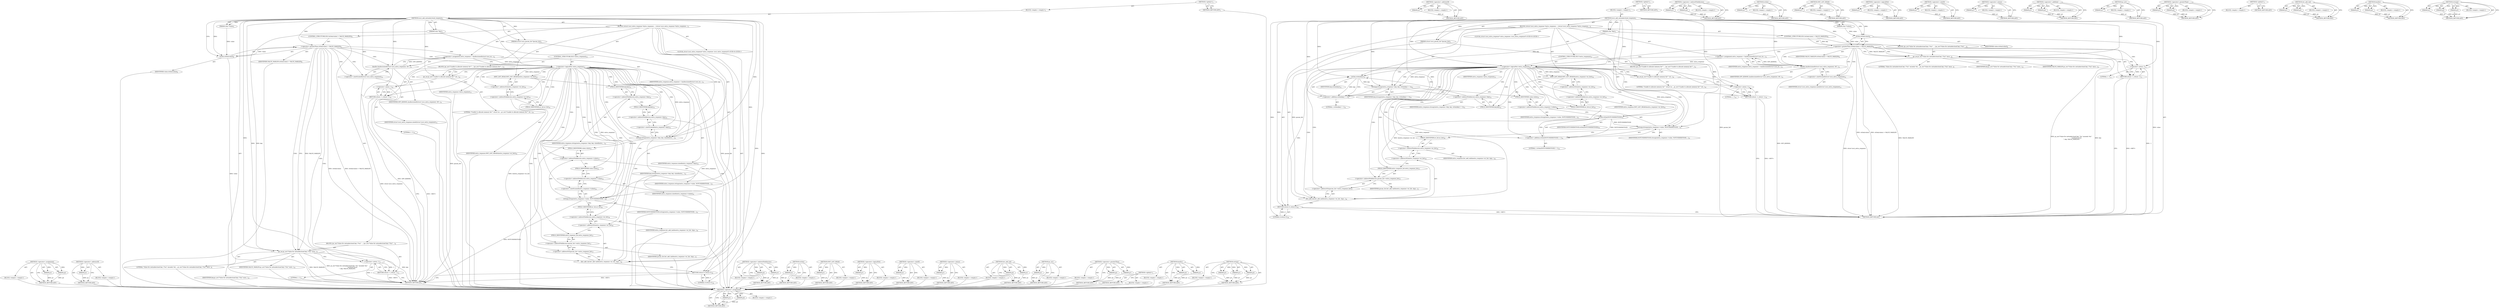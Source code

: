 digraph "strlcpy" {
vulnerable_122 [label=<(METHOD,&lt;operator&gt;.assignment)>];
vulnerable_123 [label=<(PARAM,p1)>];
vulnerable_124 [label=<(PARAM,p2)>];
vulnerable_125 [label=<(BLOCK,&lt;empty&gt;,&lt;empty&gt;)>];
vulnerable_126 [label=<(METHOD_RETURN,ANY)>];
vulnerable_144 [label=<(METHOD,&lt;operator&gt;.addressOf)>];
vulnerable_145 [label=<(PARAM,p1)>];
vulnerable_146 [label=<(BLOCK,&lt;empty&gt;,&lt;empty&gt;)>];
vulnerable_147 [label=<(METHOD_RETURN,ANY)>];
vulnerable_6 [label=<(METHOD,&lt;global&gt;)<SUB>1</SUB>>];
vulnerable_7 [label=<(BLOCK,&lt;empty&gt;,&lt;empty&gt;)<SUB>1</SUB>>];
vulnerable_8 [label=<(METHOD,iscsi_add_notunderstood_response)<SUB>1</SUB>>];
vulnerable_9 [label=<(PARAM,char *key)<SUB>2</SUB>>];
vulnerable_10 [label=<(PARAM,char *value)<SUB>3</SUB>>];
vulnerable_11 [label=<(PARAM,struct iscsi_param_list *param_list)<SUB>4</SUB>>];
vulnerable_12 [label=<(BLOCK,{
	struct iscsi_extra_response *extra_response;...,{
	struct iscsi_extra_response *extra_response;...)<SUB>5</SUB>>];
vulnerable_13 [label="<(LOCAL,struct iscsi_extra_response* extra_response: iscsi_extra_response*)<SUB>6</SUB>>"];
vulnerable_14 [label=<(CONTROL_STRUCTURE,IF,if (strlen(value) &gt; VALUE_MAXLEN))<SUB>8</SUB>>];
vulnerable_15 [label=<(&lt;operator&gt;.greaterThan,strlen(value) &gt; VALUE_MAXLEN)<SUB>8</SUB>>];
vulnerable_16 [label=<(strlen,strlen(value))<SUB>8</SUB>>];
vulnerable_17 [label=<(IDENTIFIER,value,strlen(value))<SUB>8</SUB>>];
vulnerable_18 [label=<(IDENTIFIER,VALUE_MAXLEN,strlen(value) &gt; VALUE_MAXLEN)<SUB>8</SUB>>];
vulnerable_19 [label=<(BLOCK,{
		pr_err(&quot;Value for notunderstood key \&quot;%s\&quot; ...,{
		pr_err(&quot;Value for notunderstood key \&quot;%s\&quot; ...)<SUB>8</SUB>>];
vulnerable_20 [label=<(pr_err,pr_err(&quot;Value for notunderstood key \&quot;%s\&quot; exce...)<SUB>9</SUB>>];
vulnerable_21 [label=<(LITERAL,&quot;Value for notunderstood key \&quot;%s\&quot; exceeds %d,...,pr_err(&quot;Value for notunderstood key \&quot;%s\&quot; exce...)<SUB>9</SUB>>];
vulnerable_22 [label=<(IDENTIFIER,key,pr_err(&quot;Value for notunderstood key \&quot;%s\&quot; exce...)<SUB>10</SUB>>];
vulnerable_23 [label=<(IDENTIFIER,VALUE_MAXLEN,pr_err(&quot;Value for notunderstood key \&quot;%s\&quot; exce...)<SUB>10</SUB>>];
vulnerable_24 [label=<(RETURN,return -1;,return -1;)<SUB>11</SUB>>];
vulnerable_25 [label=<(&lt;operator&gt;.minus,-1)<SUB>11</SUB>>];
vulnerable_26 [label=<(LITERAL,1,-1)<SUB>11</SUB>>];
vulnerable_27 [label=<(&lt;operator&gt;.assignment,extra_response = kzalloc(sizeof(struct iscsi_ex...)<SUB>14</SUB>>];
vulnerable_28 [label=<(IDENTIFIER,extra_response,extra_response = kzalloc(sizeof(struct iscsi_ex...)<SUB>14</SUB>>];
vulnerable_29 [label=<(kzalloc,kzalloc(sizeof(struct iscsi_extra_response), GF...)<SUB>14</SUB>>];
vulnerable_30 [label=<(&lt;operator&gt;.sizeOf,sizeof(struct iscsi_extra_response))<SUB>14</SUB>>];
vulnerable_31 [label=<(IDENTIFIER,struct iscsi_extra_response,sizeof(struct iscsi_extra_response))<SUB>14</SUB>>];
vulnerable_32 [label=<(IDENTIFIER,GFP_KERNEL,kzalloc(sizeof(struct iscsi_extra_response), GF...)<SUB>14</SUB>>];
vulnerable_33 [label=<(CONTROL_STRUCTURE,IF,if (!extra_response))<SUB>15</SUB>>];
vulnerable_34 [label=<(&lt;operator&gt;.logicalNot,!extra_response)<SUB>15</SUB>>];
vulnerable_35 [label=<(IDENTIFIER,extra_response,!extra_response)<SUB>15</SUB>>];
vulnerable_36 [label=<(BLOCK,{
		pr_err(&quot;Unable to allocate memory for&quot;
			&quot;...,{
		pr_err(&quot;Unable to allocate memory for&quot;
			&quot;...)<SUB>15</SUB>>];
vulnerable_37 [label=<(pr_err,pr_err(&quot;Unable to allocate memory for&quot;
			&quot; str...)<SUB>16</SUB>>];
vulnerable_38 [label=<(LITERAL,&quot;Unable to allocate memory for&quot;
			&quot; struct isc...,pr_err(&quot;Unable to allocate memory for&quot;
			&quot; str...)<SUB>16</SUB>>];
vulnerable_39 [label=<(RETURN,return -1;,return -1;)<SUB>18</SUB>>];
vulnerable_40 [label=<(&lt;operator&gt;.minus,-1)<SUB>18</SUB>>];
vulnerable_41 [label=<(LITERAL,1,-1)<SUB>18</SUB>>];
vulnerable_42 [label=<(INIT_LIST_HEAD,INIT_LIST_HEAD(&amp;extra_response-&gt;er_list))<SUB>20</SUB>>];
vulnerable_43 [label=<(&lt;operator&gt;.addressOf,&amp;extra_response-&gt;er_list)<SUB>20</SUB>>];
vulnerable_44 [label=<(&lt;operator&gt;.indirectFieldAccess,extra_response-&gt;er_list)<SUB>20</SUB>>];
vulnerable_45 [label=<(IDENTIFIER,extra_response,INIT_LIST_HEAD(&amp;extra_response-&gt;er_list))<SUB>20</SUB>>];
vulnerable_46 [label=<(FIELD_IDENTIFIER,er_list,er_list)<SUB>20</SUB>>];
vulnerable_47 [label=<(strncpy,strncpy(extra_response-&gt;key, key, strlen(key) + 1))<SUB>22</SUB>>];
vulnerable_48 [label=<(&lt;operator&gt;.indirectFieldAccess,extra_response-&gt;key)<SUB>22</SUB>>];
vulnerable_49 [label=<(IDENTIFIER,extra_response,strncpy(extra_response-&gt;key, key, strlen(key) + 1))<SUB>22</SUB>>];
vulnerable_50 [label=<(FIELD_IDENTIFIER,key,key)<SUB>22</SUB>>];
vulnerable_51 [label=<(IDENTIFIER,key,strncpy(extra_response-&gt;key, key, strlen(key) + 1))<SUB>22</SUB>>];
vulnerable_52 [label=<(&lt;operator&gt;.addition,strlen(key) + 1)<SUB>22</SUB>>];
vulnerable_53 [label=<(strlen,strlen(key))<SUB>22</SUB>>];
vulnerable_54 [label=<(IDENTIFIER,key,strlen(key))<SUB>22</SUB>>];
vulnerable_55 [label=<(LITERAL,1,strlen(key) + 1)<SUB>22</SUB>>];
vulnerable_56 [label=<(strncpy,strncpy(extra_response-&gt;value, NOTUNDERSTOOD,
	...)<SUB>23</SUB>>];
vulnerable_57 [label=<(&lt;operator&gt;.indirectFieldAccess,extra_response-&gt;value)<SUB>23</SUB>>];
vulnerable_58 [label=<(IDENTIFIER,extra_response,strncpy(extra_response-&gt;value, NOTUNDERSTOOD,
	...)<SUB>23</SUB>>];
vulnerable_59 [label=<(FIELD_IDENTIFIER,value,value)<SUB>23</SUB>>];
vulnerable_60 [label=<(IDENTIFIER,NOTUNDERSTOOD,strncpy(extra_response-&gt;value, NOTUNDERSTOOD,
	...)<SUB>23</SUB>>];
vulnerable_61 [label=<(&lt;operator&gt;.addition,strlen(NOTUNDERSTOOD) + 1)<SUB>24</SUB>>];
vulnerable_62 [label=<(strlen,strlen(NOTUNDERSTOOD))<SUB>24</SUB>>];
vulnerable_63 [label=<(IDENTIFIER,NOTUNDERSTOOD,strlen(NOTUNDERSTOOD))<SUB>24</SUB>>];
vulnerable_64 [label=<(LITERAL,1,strlen(NOTUNDERSTOOD) + 1)<SUB>24</SUB>>];
vulnerable_65 [label=<(list_add_tail,list_add_tail(&amp;extra_response-&gt;er_list,
 			&amp;pa...)<SUB>26</SUB>>];
vulnerable_66 [label=<(&lt;operator&gt;.addressOf,&amp;extra_response-&gt;er_list)<SUB>26</SUB>>];
vulnerable_67 [label=<(&lt;operator&gt;.indirectFieldAccess,extra_response-&gt;er_list)<SUB>26</SUB>>];
vulnerable_68 [label=<(IDENTIFIER,extra_response,list_add_tail(&amp;extra_response-&gt;er_list,
 			&amp;pa...)<SUB>26</SUB>>];
vulnerable_69 [label=<(FIELD_IDENTIFIER,er_list,er_list)<SUB>26</SUB>>];
vulnerable_70 [label=<(&lt;operator&gt;.addressOf,&amp;param_list-&gt;extra_response_list)<SUB>27</SUB>>];
vulnerable_71 [label=<(&lt;operator&gt;.indirectFieldAccess,param_list-&gt;extra_response_list)<SUB>27</SUB>>];
vulnerable_72 [label=<(IDENTIFIER,param_list,list_add_tail(&amp;extra_response-&gt;er_list,
 			&amp;pa...)<SUB>27</SUB>>];
vulnerable_73 [label=<(FIELD_IDENTIFIER,extra_response_list,extra_response_list)<SUB>27</SUB>>];
vulnerable_74 [label=<(RETURN,return 0;,return 0;)<SUB>28</SUB>>];
vulnerable_75 [label=<(LITERAL,0,return 0;)<SUB>28</SUB>>];
vulnerable_76 [label=<(METHOD_RETURN,int)<SUB>1</SUB>>];
vulnerable_78 [label=<(METHOD_RETURN,ANY)<SUB>1</SUB>>];
vulnerable_148 [label=<(METHOD,&lt;operator&gt;.indirectFieldAccess)>];
vulnerable_149 [label=<(PARAM,p1)>];
vulnerable_150 [label=<(PARAM,p2)>];
vulnerable_151 [label=<(BLOCK,&lt;empty&gt;,&lt;empty&gt;)>];
vulnerable_152 [label=<(METHOD_RETURN,ANY)>];
vulnerable_110 [label=<(METHOD,strlen)>];
vulnerable_111 [label=<(PARAM,p1)>];
vulnerable_112 [label=<(BLOCK,&lt;empty&gt;,&lt;empty&gt;)>];
vulnerable_113 [label=<(METHOD_RETURN,ANY)>];
vulnerable_140 [label=<(METHOD,INIT_LIST_HEAD)>];
vulnerable_141 [label=<(PARAM,p1)>];
vulnerable_142 [label=<(BLOCK,&lt;empty&gt;,&lt;empty&gt;)>];
vulnerable_143 [label=<(METHOD_RETURN,ANY)>];
vulnerable_136 [label=<(METHOD,&lt;operator&gt;.logicalNot)>];
vulnerable_137 [label=<(PARAM,p1)>];
vulnerable_138 [label=<(BLOCK,&lt;empty&gt;,&lt;empty&gt;)>];
vulnerable_139 [label=<(METHOD_RETURN,ANY)>];
vulnerable_132 [label=<(METHOD,&lt;operator&gt;.sizeOf)>];
vulnerable_133 [label=<(PARAM,p1)>];
vulnerable_134 [label=<(BLOCK,&lt;empty&gt;,&lt;empty&gt;)>];
vulnerable_135 [label=<(METHOD_RETURN,ANY)>];
vulnerable_118 [label=<(METHOD,&lt;operator&gt;.minus)>];
vulnerable_119 [label=<(PARAM,p1)>];
vulnerable_120 [label=<(BLOCK,&lt;empty&gt;,&lt;empty&gt;)>];
vulnerable_121 [label=<(METHOD_RETURN,ANY)>];
vulnerable_159 [label=<(METHOD,&lt;operator&gt;.addition)>];
vulnerable_160 [label=<(PARAM,p1)>];
vulnerable_161 [label=<(PARAM,p2)>];
vulnerable_162 [label=<(BLOCK,&lt;empty&gt;,&lt;empty&gt;)>];
vulnerable_163 [label=<(METHOD_RETURN,ANY)>];
vulnerable_114 [label=<(METHOD,pr_err)>];
vulnerable_115 [label=<(PARAM,p1)>];
vulnerable_116 [label=<(BLOCK,&lt;empty&gt;,&lt;empty&gt;)>];
vulnerable_117 [label=<(METHOD_RETURN,ANY)>];
vulnerable_105 [label=<(METHOD,&lt;operator&gt;.greaterThan)>];
vulnerable_106 [label=<(PARAM,p1)>];
vulnerable_107 [label=<(PARAM,p2)>];
vulnerable_108 [label=<(BLOCK,&lt;empty&gt;,&lt;empty&gt;)>];
vulnerable_109 [label=<(METHOD_RETURN,ANY)>];
vulnerable_99 [label=<(METHOD,&lt;global&gt;)<SUB>1</SUB>>];
vulnerable_100 [label=<(BLOCK,&lt;empty&gt;,&lt;empty&gt;)>];
vulnerable_101 [label=<(METHOD_RETURN,ANY)>];
vulnerable_164 [label=<(METHOD,list_add_tail)>];
vulnerable_165 [label=<(PARAM,p1)>];
vulnerable_166 [label=<(PARAM,p2)>];
vulnerable_167 [label=<(BLOCK,&lt;empty&gt;,&lt;empty&gt;)>];
vulnerable_168 [label=<(METHOD_RETURN,ANY)>];
vulnerable_127 [label=<(METHOD,kzalloc)>];
vulnerable_128 [label=<(PARAM,p1)>];
vulnerable_129 [label=<(PARAM,p2)>];
vulnerable_130 [label=<(BLOCK,&lt;empty&gt;,&lt;empty&gt;)>];
vulnerable_131 [label=<(METHOD_RETURN,ANY)>];
vulnerable_153 [label=<(METHOD,strncpy)>];
vulnerable_154 [label=<(PARAM,p1)>];
vulnerable_155 [label=<(PARAM,p2)>];
vulnerable_156 [label=<(PARAM,p3)>];
vulnerable_157 [label=<(BLOCK,&lt;empty&gt;,&lt;empty&gt;)>];
vulnerable_158 [label=<(METHOD_RETURN,ANY)>];
fixed_122 [label=<(METHOD,&lt;operator&gt;.assignment)>];
fixed_123 [label=<(PARAM,p1)>];
fixed_124 [label=<(PARAM,p2)>];
fixed_125 [label=<(BLOCK,&lt;empty&gt;,&lt;empty&gt;)>];
fixed_126 [label=<(METHOD_RETURN,ANY)>];
fixed_144 [label=<(METHOD,&lt;operator&gt;.addressOf)>];
fixed_145 [label=<(PARAM,p1)>];
fixed_146 [label=<(BLOCK,&lt;empty&gt;,&lt;empty&gt;)>];
fixed_147 [label=<(METHOD_RETURN,ANY)>];
fixed_6 [label=<(METHOD,&lt;global&gt;)<SUB>1</SUB>>];
fixed_7 [label=<(BLOCK,&lt;empty&gt;,&lt;empty&gt;)<SUB>1</SUB>>];
fixed_8 [label=<(METHOD,iscsi_add_notunderstood_response)<SUB>1</SUB>>];
fixed_9 [label=<(PARAM,char *key)<SUB>2</SUB>>];
fixed_10 [label=<(PARAM,char *value)<SUB>3</SUB>>];
fixed_11 [label=<(PARAM,struct iscsi_param_list *param_list)<SUB>4</SUB>>];
fixed_12 [label=<(BLOCK,{
	struct iscsi_extra_response *extra_response;...,{
	struct iscsi_extra_response *extra_response;...)<SUB>5</SUB>>];
fixed_13 [label="<(LOCAL,struct iscsi_extra_response* extra_response: iscsi_extra_response*)<SUB>6</SUB>>"];
fixed_14 [label=<(CONTROL_STRUCTURE,IF,if (strlen(value) &gt; VALUE_MAXLEN))<SUB>8</SUB>>];
fixed_15 [label=<(&lt;operator&gt;.greaterThan,strlen(value) &gt; VALUE_MAXLEN)<SUB>8</SUB>>];
fixed_16 [label=<(strlen,strlen(value))<SUB>8</SUB>>];
fixed_17 [label=<(IDENTIFIER,value,strlen(value))<SUB>8</SUB>>];
fixed_18 [label=<(IDENTIFIER,VALUE_MAXLEN,strlen(value) &gt; VALUE_MAXLEN)<SUB>8</SUB>>];
fixed_19 [label=<(BLOCK,{
		pr_err(&quot;Value for notunderstood key \&quot;%s\&quot; ...,{
		pr_err(&quot;Value for notunderstood key \&quot;%s\&quot; ...)<SUB>8</SUB>>];
fixed_20 [label=<(pr_err,pr_err(&quot;Value for notunderstood key \&quot;%s\&quot; exce...)<SUB>9</SUB>>];
fixed_21 [label=<(LITERAL,&quot;Value for notunderstood key \&quot;%s\&quot; exceeds %d,...,pr_err(&quot;Value for notunderstood key \&quot;%s\&quot; exce...)<SUB>9</SUB>>];
fixed_22 [label=<(IDENTIFIER,key,pr_err(&quot;Value for notunderstood key \&quot;%s\&quot; exce...)<SUB>10</SUB>>];
fixed_23 [label=<(IDENTIFIER,VALUE_MAXLEN,pr_err(&quot;Value for notunderstood key \&quot;%s\&quot; exce...)<SUB>10</SUB>>];
fixed_24 [label=<(RETURN,return -1;,return -1;)<SUB>11</SUB>>];
fixed_25 [label=<(&lt;operator&gt;.minus,-1)<SUB>11</SUB>>];
fixed_26 [label=<(LITERAL,1,-1)<SUB>11</SUB>>];
fixed_27 [label=<(&lt;operator&gt;.assignment,extra_response = kzalloc(sizeof(struct iscsi_ex...)<SUB>14</SUB>>];
fixed_28 [label=<(IDENTIFIER,extra_response,extra_response = kzalloc(sizeof(struct iscsi_ex...)<SUB>14</SUB>>];
fixed_29 [label=<(kzalloc,kzalloc(sizeof(struct iscsi_extra_response), GF...)<SUB>14</SUB>>];
fixed_30 [label=<(&lt;operator&gt;.sizeOf,sizeof(struct iscsi_extra_response))<SUB>14</SUB>>];
fixed_31 [label=<(IDENTIFIER,struct iscsi_extra_response,sizeof(struct iscsi_extra_response))<SUB>14</SUB>>];
fixed_32 [label=<(IDENTIFIER,GFP_KERNEL,kzalloc(sizeof(struct iscsi_extra_response), GF...)<SUB>14</SUB>>];
fixed_33 [label=<(CONTROL_STRUCTURE,IF,if (!extra_response))<SUB>15</SUB>>];
fixed_34 [label=<(&lt;operator&gt;.logicalNot,!extra_response)<SUB>15</SUB>>];
fixed_35 [label=<(IDENTIFIER,extra_response,!extra_response)<SUB>15</SUB>>];
fixed_36 [label=<(BLOCK,{
		pr_err(&quot;Unable to allocate memory for&quot;
			&quot;...,{
		pr_err(&quot;Unable to allocate memory for&quot;
			&quot;...)<SUB>15</SUB>>];
fixed_37 [label=<(pr_err,pr_err(&quot;Unable to allocate memory for&quot;
			&quot; str...)<SUB>16</SUB>>];
fixed_38 [label=<(LITERAL,&quot;Unable to allocate memory for&quot;
			&quot; struct isc...,pr_err(&quot;Unable to allocate memory for&quot;
			&quot; str...)<SUB>16</SUB>>];
fixed_39 [label=<(RETURN,return -1;,return -1;)<SUB>18</SUB>>];
fixed_40 [label=<(&lt;operator&gt;.minus,-1)<SUB>18</SUB>>];
fixed_41 [label=<(LITERAL,1,-1)<SUB>18</SUB>>];
fixed_42 [label=<(INIT_LIST_HEAD,INIT_LIST_HEAD(&amp;extra_response-&gt;er_list))<SUB>20</SUB>>];
fixed_43 [label=<(&lt;operator&gt;.addressOf,&amp;extra_response-&gt;er_list)<SUB>20</SUB>>];
fixed_44 [label=<(&lt;operator&gt;.indirectFieldAccess,extra_response-&gt;er_list)<SUB>20</SUB>>];
fixed_45 [label=<(IDENTIFIER,extra_response,INIT_LIST_HEAD(&amp;extra_response-&gt;er_list))<SUB>20</SUB>>];
fixed_46 [label=<(FIELD_IDENTIFIER,er_list,er_list)<SUB>20</SUB>>];
fixed_47 [label=<(strlcpy,strlcpy(extra_response-&gt;key, key, sizeof(extra_...)<SUB>22</SUB>>];
fixed_48 [label=<(&lt;operator&gt;.indirectFieldAccess,extra_response-&gt;key)<SUB>22</SUB>>];
fixed_49 [label=<(IDENTIFIER,extra_response,strlcpy(extra_response-&gt;key, key, sizeof(extra_...)<SUB>22</SUB>>];
fixed_50 [label=<(FIELD_IDENTIFIER,key,key)<SUB>22</SUB>>];
fixed_51 [label=<(IDENTIFIER,key,strlcpy(extra_response-&gt;key, key, sizeof(extra_...)<SUB>22</SUB>>];
fixed_52 [label=<(&lt;operator&gt;.sizeOf,sizeof(extra_response-&gt;key))<SUB>22</SUB>>];
fixed_53 [label=<(&lt;operator&gt;.indirectFieldAccess,extra_response-&gt;key)<SUB>22</SUB>>];
fixed_54 [label=<(IDENTIFIER,extra_response,sizeof(extra_response-&gt;key))<SUB>22</SUB>>];
fixed_55 [label=<(FIELD_IDENTIFIER,key,key)<SUB>22</SUB>>];
fixed_56 [label=<(strlcpy,strlcpy(extra_response-&gt;value, NOTUNDERSTOOD,
	...)<SUB>23</SUB>>];
fixed_57 [label=<(&lt;operator&gt;.indirectFieldAccess,extra_response-&gt;value)<SUB>23</SUB>>];
fixed_58 [label=<(IDENTIFIER,extra_response,strlcpy(extra_response-&gt;value, NOTUNDERSTOOD,
	...)<SUB>23</SUB>>];
fixed_59 [label=<(FIELD_IDENTIFIER,value,value)<SUB>23</SUB>>];
fixed_60 [label=<(IDENTIFIER,NOTUNDERSTOOD,strlcpy(extra_response-&gt;value, NOTUNDERSTOOD,
	...)<SUB>23</SUB>>];
fixed_61 [label=<(&lt;operator&gt;.sizeOf,sizeof(extra_response-&gt;value))<SUB>24</SUB>>];
fixed_62 [label=<(&lt;operator&gt;.indirectFieldAccess,extra_response-&gt;value)<SUB>24</SUB>>];
fixed_63 [label=<(IDENTIFIER,extra_response,sizeof(extra_response-&gt;value))<SUB>24</SUB>>];
fixed_64 [label=<(FIELD_IDENTIFIER,value,value)<SUB>24</SUB>>];
fixed_65 [label=<(list_add_tail,list_add_tail(&amp;extra_response-&gt;er_list,
 			&amp;pa...)<SUB>26</SUB>>];
fixed_66 [label=<(&lt;operator&gt;.addressOf,&amp;extra_response-&gt;er_list)<SUB>26</SUB>>];
fixed_67 [label=<(&lt;operator&gt;.indirectFieldAccess,extra_response-&gt;er_list)<SUB>26</SUB>>];
fixed_68 [label=<(IDENTIFIER,extra_response,list_add_tail(&amp;extra_response-&gt;er_list,
 			&amp;pa...)<SUB>26</SUB>>];
fixed_69 [label=<(FIELD_IDENTIFIER,er_list,er_list)<SUB>26</SUB>>];
fixed_70 [label=<(&lt;operator&gt;.addressOf,&amp;param_list-&gt;extra_response_list)<SUB>27</SUB>>];
fixed_71 [label=<(&lt;operator&gt;.indirectFieldAccess,param_list-&gt;extra_response_list)<SUB>27</SUB>>];
fixed_72 [label=<(IDENTIFIER,param_list,list_add_tail(&amp;extra_response-&gt;er_list,
 			&amp;pa...)<SUB>27</SUB>>];
fixed_73 [label=<(FIELD_IDENTIFIER,extra_response_list,extra_response_list)<SUB>27</SUB>>];
fixed_74 [label=<(RETURN,return 0;,return 0;)<SUB>28</SUB>>];
fixed_75 [label=<(LITERAL,0,return 0;)<SUB>28</SUB>>];
fixed_76 [label=<(METHOD_RETURN,int)<SUB>1</SUB>>];
fixed_78 [label=<(METHOD_RETURN,ANY)<SUB>1</SUB>>];
fixed_148 [label=<(METHOD,&lt;operator&gt;.indirectFieldAccess)>];
fixed_149 [label=<(PARAM,p1)>];
fixed_150 [label=<(PARAM,p2)>];
fixed_151 [label=<(BLOCK,&lt;empty&gt;,&lt;empty&gt;)>];
fixed_152 [label=<(METHOD_RETURN,ANY)>];
fixed_110 [label=<(METHOD,strlen)>];
fixed_111 [label=<(PARAM,p1)>];
fixed_112 [label=<(BLOCK,&lt;empty&gt;,&lt;empty&gt;)>];
fixed_113 [label=<(METHOD_RETURN,ANY)>];
fixed_140 [label=<(METHOD,INIT_LIST_HEAD)>];
fixed_141 [label=<(PARAM,p1)>];
fixed_142 [label=<(BLOCK,&lt;empty&gt;,&lt;empty&gt;)>];
fixed_143 [label=<(METHOD_RETURN,ANY)>];
fixed_136 [label=<(METHOD,&lt;operator&gt;.logicalNot)>];
fixed_137 [label=<(PARAM,p1)>];
fixed_138 [label=<(BLOCK,&lt;empty&gt;,&lt;empty&gt;)>];
fixed_139 [label=<(METHOD_RETURN,ANY)>];
fixed_132 [label=<(METHOD,&lt;operator&gt;.sizeOf)>];
fixed_133 [label=<(PARAM,p1)>];
fixed_134 [label=<(BLOCK,&lt;empty&gt;,&lt;empty&gt;)>];
fixed_135 [label=<(METHOD_RETURN,ANY)>];
fixed_118 [label=<(METHOD,&lt;operator&gt;.minus)>];
fixed_119 [label=<(PARAM,p1)>];
fixed_120 [label=<(BLOCK,&lt;empty&gt;,&lt;empty&gt;)>];
fixed_121 [label=<(METHOD_RETURN,ANY)>];
fixed_159 [label=<(METHOD,list_add_tail)>];
fixed_160 [label=<(PARAM,p1)>];
fixed_161 [label=<(PARAM,p2)>];
fixed_162 [label=<(BLOCK,&lt;empty&gt;,&lt;empty&gt;)>];
fixed_163 [label=<(METHOD_RETURN,ANY)>];
fixed_114 [label=<(METHOD,pr_err)>];
fixed_115 [label=<(PARAM,p1)>];
fixed_116 [label=<(BLOCK,&lt;empty&gt;,&lt;empty&gt;)>];
fixed_117 [label=<(METHOD_RETURN,ANY)>];
fixed_105 [label=<(METHOD,&lt;operator&gt;.greaterThan)>];
fixed_106 [label=<(PARAM,p1)>];
fixed_107 [label=<(PARAM,p2)>];
fixed_108 [label=<(BLOCK,&lt;empty&gt;,&lt;empty&gt;)>];
fixed_109 [label=<(METHOD_RETURN,ANY)>];
fixed_99 [label=<(METHOD,&lt;global&gt;)<SUB>1</SUB>>];
fixed_100 [label=<(BLOCK,&lt;empty&gt;,&lt;empty&gt;)>];
fixed_101 [label=<(METHOD_RETURN,ANY)>];
fixed_127 [label=<(METHOD,kzalloc)>];
fixed_128 [label=<(PARAM,p1)>];
fixed_129 [label=<(PARAM,p2)>];
fixed_130 [label=<(BLOCK,&lt;empty&gt;,&lt;empty&gt;)>];
fixed_131 [label=<(METHOD_RETURN,ANY)>];
fixed_153 [label=<(METHOD,strlcpy)>];
fixed_154 [label=<(PARAM,p1)>];
fixed_155 [label=<(PARAM,p2)>];
fixed_156 [label=<(PARAM,p3)>];
fixed_157 [label=<(BLOCK,&lt;empty&gt;,&lt;empty&gt;)>];
fixed_158 [label=<(METHOD_RETURN,ANY)>];
vulnerable_122 -> vulnerable_123  [key=0, label="AST: "];
vulnerable_122 -> vulnerable_123  [key=1, label="DDG: "];
vulnerable_122 -> vulnerable_125  [key=0, label="AST: "];
vulnerable_122 -> vulnerable_124  [key=0, label="AST: "];
vulnerable_122 -> vulnerable_124  [key=1, label="DDG: "];
vulnerable_122 -> vulnerable_126  [key=0, label="AST: "];
vulnerable_122 -> vulnerable_126  [key=1, label="CFG: "];
vulnerable_123 -> vulnerable_126  [key=0, label="DDG: p1"];
vulnerable_124 -> vulnerable_126  [key=0, label="DDG: p2"];
vulnerable_144 -> vulnerable_145  [key=0, label="AST: "];
vulnerable_144 -> vulnerable_145  [key=1, label="DDG: "];
vulnerable_144 -> vulnerable_146  [key=0, label="AST: "];
vulnerable_144 -> vulnerable_147  [key=0, label="AST: "];
vulnerable_144 -> vulnerable_147  [key=1, label="CFG: "];
vulnerable_145 -> vulnerable_147  [key=0, label="DDG: p1"];
vulnerable_6 -> vulnerable_7  [key=0, label="AST: "];
vulnerable_6 -> vulnerable_78  [key=0, label="AST: "];
vulnerable_6 -> vulnerable_78  [key=1, label="CFG: "];
vulnerable_7 -> vulnerable_8  [key=0, label="AST: "];
vulnerable_8 -> vulnerable_9  [key=0, label="AST: "];
vulnerable_8 -> vulnerable_9  [key=1, label="DDG: "];
vulnerable_8 -> vulnerable_10  [key=0, label="AST: "];
vulnerable_8 -> vulnerable_10  [key=1, label="DDG: "];
vulnerable_8 -> vulnerable_11  [key=0, label="AST: "];
vulnerable_8 -> vulnerable_11  [key=1, label="DDG: "];
vulnerable_8 -> vulnerable_12  [key=0, label="AST: "];
vulnerable_8 -> vulnerable_76  [key=0, label="AST: "];
vulnerable_8 -> vulnerable_16  [key=0, label="CFG: "];
vulnerable_8 -> vulnerable_16  [key=1, label="DDG: "];
vulnerable_8 -> vulnerable_74  [key=0, label="DDG: "];
vulnerable_8 -> vulnerable_47  [key=0, label="DDG: "];
vulnerable_8 -> vulnerable_56  [key=0, label="DDG: "];
vulnerable_8 -> vulnerable_75  [key=0, label="DDG: "];
vulnerable_8 -> vulnerable_15  [key=0, label="DDG: "];
vulnerable_8 -> vulnerable_29  [key=0, label="DDG: "];
vulnerable_8 -> vulnerable_34  [key=0, label="DDG: "];
vulnerable_8 -> vulnerable_52  [key=0, label="DDG: "];
vulnerable_8 -> vulnerable_61  [key=0, label="DDG: "];
vulnerable_8 -> vulnerable_20  [key=0, label="DDG: "];
vulnerable_8 -> vulnerable_37  [key=0, label="DDG: "];
vulnerable_8 -> vulnerable_53  [key=0, label="DDG: "];
vulnerable_8 -> vulnerable_62  [key=0, label="DDG: "];
vulnerable_8 -> vulnerable_25  [key=0, label="DDG: "];
vulnerable_8 -> vulnerable_40  [key=0, label="DDG: "];
vulnerable_9 -> vulnerable_20  [key=0, label="DDG: key"];
vulnerable_9 -> vulnerable_53  [key=0, label="DDG: key"];
vulnerable_10 -> vulnerable_16  [key=0, label="DDG: value"];
vulnerable_11 -> vulnerable_76  [key=0, label="DDG: param_list"];
vulnerable_11 -> vulnerable_65  [key=0, label="DDG: param_list"];
vulnerable_12 -> vulnerable_13  [key=0, label="AST: "];
vulnerable_12 -> vulnerable_14  [key=0, label="AST: "];
vulnerable_12 -> vulnerable_27  [key=0, label="AST: "];
vulnerable_12 -> vulnerable_33  [key=0, label="AST: "];
vulnerable_12 -> vulnerable_42  [key=0, label="AST: "];
vulnerable_12 -> vulnerable_47  [key=0, label="AST: "];
vulnerable_12 -> vulnerable_56  [key=0, label="AST: "];
vulnerable_12 -> vulnerable_65  [key=0, label="AST: "];
vulnerable_12 -> vulnerable_74  [key=0, label="AST: "];
vulnerable_14 -> vulnerable_15  [key=0, label="AST: "];
vulnerable_14 -> vulnerable_19  [key=0, label="AST: "];
vulnerable_15 -> vulnerable_16  [key=0, label="AST: "];
vulnerable_15 -> vulnerable_18  [key=0, label="AST: "];
vulnerable_15 -> vulnerable_20  [key=0, label="CFG: "];
vulnerable_15 -> vulnerable_20  [key=1, label="DDG: VALUE_MAXLEN"];
vulnerable_15 -> vulnerable_20  [key=2, label="CDG: "];
vulnerable_15 -> vulnerable_30  [key=0, label="CFG: "];
vulnerable_15 -> vulnerable_30  [key=1, label="CDG: "];
vulnerable_15 -> vulnerable_76  [key=0, label="DDG: strlen(value)"];
vulnerable_15 -> vulnerable_76  [key=1, label="DDG: strlen(value) &gt; VALUE_MAXLEN"];
vulnerable_15 -> vulnerable_34  [key=0, label="CDG: "];
vulnerable_15 -> vulnerable_25  [key=0, label="CDG: "];
vulnerable_15 -> vulnerable_27  [key=0, label="CDG: "];
vulnerable_15 -> vulnerable_29  [key=0, label="CDG: "];
vulnerable_15 -> vulnerable_24  [key=0, label="CDG: "];
vulnerable_16 -> vulnerable_17  [key=0, label="AST: "];
vulnerable_16 -> vulnerable_15  [key=0, label="CFG: "];
vulnerable_16 -> vulnerable_15  [key=1, label="DDG: value"];
vulnerable_16 -> vulnerable_76  [key=0, label="DDG: value"];
vulnerable_19 -> vulnerable_20  [key=0, label="AST: "];
vulnerable_19 -> vulnerable_24  [key=0, label="AST: "];
vulnerable_20 -> vulnerable_21  [key=0, label="AST: "];
vulnerable_20 -> vulnerable_22  [key=0, label="AST: "];
vulnerable_20 -> vulnerable_23  [key=0, label="AST: "];
vulnerable_20 -> vulnerable_25  [key=0, label="CFG: "];
vulnerable_20 -> vulnerable_76  [key=0, label="DDG: key"];
vulnerable_20 -> vulnerable_76  [key=1, label="DDG: VALUE_MAXLEN"];
vulnerable_20 -> vulnerable_76  [key=2, label="DDG: pr_err(&quot;Value for notunderstood key \&quot;%s\&quot; exceeds %d,&quot;
			&quot; protocol error.\n&quot;, key, VALUE_MAXLEN)"];
vulnerable_24 -> vulnerable_25  [key=0, label="AST: "];
vulnerable_24 -> vulnerable_76  [key=0, label="CFG: "];
vulnerable_24 -> vulnerable_76  [key=1, label="DDG: &lt;RET&gt;"];
vulnerable_25 -> vulnerable_26  [key=0, label="AST: "];
vulnerable_25 -> vulnerable_24  [key=0, label="CFG: "];
vulnerable_25 -> vulnerable_24  [key=1, label="DDG: -1"];
vulnerable_25 -> vulnerable_76  [key=0, label="DDG: -1"];
vulnerable_27 -> vulnerable_28  [key=0, label="AST: "];
vulnerable_27 -> vulnerable_29  [key=0, label="AST: "];
vulnerable_27 -> vulnerable_34  [key=0, label="CFG: "];
vulnerable_27 -> vulnerable_34  [key=1, label="DDG: extra_response"];
vulnerable_29 -> vulnerable_30  [key=0, label="AST: "];
vulnerable_29 -> vulnerable_32  [key=0, label="AST: "];
vulnerable_29 -> vulnerable_27  [key=0, label="CFG: "];
vulnerable_29 -> vulnerable_27  [key=1, label="DDG: GFP_KERNEL"];
vulnerable_29 -> vulnerable_76  [key=0, label="DDG: GFP_KERNEL"];
vulnerable_30 -> vulnerable_31  [key=0, label="AST: "];
vulnerable_30 -> vulnerable_29  [key=0, label="CFG: "];
vulnerable_30 -> vulnerable_76  [key=0, label="DDG: struct iscsi_extra_response"];
vulnerable_33 -> vulnerable_34  [key=0, label="AST: "];
vulnerable_33 -> vulnerable_36  [key=0, label="AST: "];
vulnerable_34 -> vulnerable_35  [key=0, label="AST: "];
vulnerable_34 -> vulnerable_37  [key=0, label="CFG: "];
vulnerable_34 -> vulnerable_37  [key=1, label="CDG: "];
vulnerable_34 -> vulnerable_46  [key=0, label="CFG: "];
vulnerable_34 -> vulnerable_46  [key=1, label="CDG: "];
vulnerable_34 -> vulnerable_42  [key=0, label="DDG: extra_response"];
vulnerable_34 -> vulnerable_42  [key=1, label="CDG: "];
vulnerable_34 -> vulnerable_47  [key=0, label="DDG: extra_response"];
vulnerable_34 -> vulnerable_47  [key=1, label="CDG: "];
vulnerable_34 -> vulnerable_56  [key=0, label="DDG: extra_response"];
vulnerable_34 -> vulnerable_56  [key=1, label="CDG: "];
vulnerable_34 -> vulnerable_65  [key=0, label="DDG: extra_response"];
vulnerable_34 -> vulnerable_65  [key=1, label="CDG: "];
vulnerable_34 -> vulnerable_48  [key=0, label="CDG: "];
vulnerable_34 -> vulnerable_73  [key=0, label="CDG: "];
vulnerable_34 -> vulnerable_57  [key=0, label="CDG: "];
vulnerable_34 -> vulnerable_66  [key=0, label="CDG: "];
vulnerable_34 -> vulnerable_52  [key=0, label="CDG: "];
vulnerable_34 -> vulnerable_69  [key=0, label="CDG: "];
vulnerable_34 -> vulnerable_67  [key=0, label="CDG: "];
vulnerable_34 -> vulnerable_74  [key=0, label="CDG: "];
vulnerable_34 -> vulnerable_40  [key=0, label="CDG: "];
vulnerable_34 -> vulnerable_50  [key=0, label="CDG: "];
vulnerable_34 -> vulnerable_59  [key=0, label="CDG: "];
vulnerable_34 -> vulnerable_44  [key=0, label="CDG: "];
vulnerable_34 -> vulnerable_43  [key=0, label="CDG: "];
vulnerable_34 -> vulnerable_61  [key=0, label="CDG: "];
vulnerable_34 -> vulnerable_71  [key=0, label="CDG: "];
vulnerable_34 -> vulnerable_53  [key=0, label="CDG: "];
vulnerable_34 -> vulnerable_70  [key=0, label="CDG: "];
vulnerable_34 -> vulnerable_62  [key=0, label="CDG: "];
vulnerable_34 -> vulnerable_39  [key=0, label="CDG: "];
vulnerable_36 -> vulnerable_37  [key=0, label="AST: "];
vulnerable_36 -> vulnerable_39  [key=0, label="AST: "];
vulnerable_37 -> vulnerable_38  [key=0, label="AST: "];
vulnerable_37 -> vulnerable_40  [key=0, label="CFG: "];
vulnerable_39 -> vulnerable_40  [key=0, label="AST: "];
vulnerable_39 -> vulnerable_76  [key=0, label="CFG: "];
vulnerable_39 -> vulnerable_76  [key=1, label="DDG: &lt;RET&gt;"];
vulnerable_40 -> vulnerable_41  [key=0, label="AST: "];
vulnerable_40 -> vulnerable_39  [key=0, label="CFG: "];
vulnerable_40 -> vulnerable_39  [key=1, label="DDG: -1"];
vulnerable_42 -> vulnerable_43  [key=0, label="AST: "];
vulnerable_42 -> vulnerable_50  [key=0, label="CFG: "];
vulnerable_42 -> vulnerable_65  [key=0, label="DDG: &amp;extra_response-&gt;er_list"];
vulnerable_43 -> vulnerable_44  [key=0, label="AST: "];
vulnerable_43 -> vulnerable_42  [key=0, label="CFG: "];
vulnerable_44 -> vulnerable_45  [key=0, label="AST: "];
vulnerable_44 -> vulnerable_46  [key=0, label="AST: "];
vulnerable_44 -> vulnerable_43  [key=0, label="CFG: "];
vulnerable_46 -> vulnerable_44  [key=0, label="CFG: "];
vulnerable_47 -> vulnerable_48  [key=0, label="AST: "];
vulnerable_47 -> vulnerable_51  [key=0, label="AST: "];
vulnerable_47 -> vulnerable_52  [key=0, label="AST: "];
vulnerable_47 -> vulnerable_59  [key=0, label="CFG: "];
vulnerable_48 -> vulnerable_49  [key=0, label="AST: "];
vulnerable_48 -> vulnerable_50  [key=0, label="AST: "];
vulnerable_48 -> vulnerable_53  [key=0, label="CFG: "];
vulnerable_50 -> vulnerable_48  [key=0, label="CFG: "];
vulnerable_52 -> vulnerable_53  [key=0, label="AST: "];
vulnerable_52 -> vulnerable_55  [key=0, label="AST: "];
vulnerable_52 -> vulnerable_47  [key=0, label="CFG: "];
vulnerable_53 -> vulnerable_54  [key=0, label="AST: "];
vulnerable_53 -> vulnerable_52  [key=0, label="CFG: "];
vulnerable_53 -> vulnerable_52  [key=1, label="DDG: key"];
vulnerable_53 -> vulnerable_47  [key=0, label="DDG: key"];
vulnerable_56 -> vulnerable_57  [key=0, label="AST: "];
vulnerable_56 -> vulnerable_60  [key=0, label="AST: "];
vulnerable_56 -> vulnerable_61  [key=0, label="AST: "];
vulnerable_56 -> vulnerable_69  [key=0, label="CFG: "];
vulnerable_57 -> vulnerable_58  [key=0, label="AST: "];
vulnerable_57 -> vulnerable_59  [key=0, label="AST: "];
vulnerable_57 -> vulnerable_62  [key=0, label="CFG: "];
vulnerable_59 -> vulnerable_57  [key=0, label="CFG: "];
vulnerable_61 -> vulnerable_62  [key=0, label="AST: "];
vulnerable_61 -> vulnerable_64  [key=0, label="AST: "];
vulnerable_61 -> vulnerable_56  [key=0, label="CFG: "];
vulnerable_62 -> vulnerable_63  [key=0, label="AST: "];
vulnerable_62 -> vulnerable_61  [key=0, label="CFG: "];
vulnerable_62 -> vulnerable_61  [key=1, label="DDG: NOTUNDERSTOOD"];
vulnerable_62 -> vulnerable_56  [key=0, label="DDG: NOTUNDERSTOOD"];
vulnerable_65 -> vulnerable_66  [key=0, label="AST: "];
vulnerable_65 -> vulnerable_70  [key=0, label="AST: "];
vulnerable_65 -> vulnerable_74  [key=0, label="CFG: "];
vulnerable_66 -> vulnerable_67  [key=0, label="AST: "];
vulnerable_66 -> vulnerable_73  [key=0, label="CFG: "];
vulnerable_67 -> vulnerable_68  [key=0, label="AST: "];
vulnerable_67 -> vulnerable_69  [key=0, label="AST: "];
vulnerable_67 -> vulnerable_66  [key=0, label="CFG: "];
vulnerable_69 -> vulnerable_67  [key=0, label="CFG: "];
vulnerable_70 -> vulnerable_71  [key=0, label="AST: "];
vulnerable_70 -> vulnerable_65  [key=0, label="CFG: "];
vulnerable_71 -> vulnerable_72  [key=0, label="AST: "];
vulnerable_71 -> vulnerable_73  [key=0, label="AST: "];
vulnerable_71 -> vulnerable_70  [key=0, label="CFG: "];
vulnerable_73 -> vulnerable_71  [key=0, label="CFG: "];
vulnerable_74 -> vulnerable_75  [key=0, label="AST: "];
vulnerable_74 -> vulnerable_76  [key=0, label="CFG: "];
vulnerable_74 -> vulnerable_76  [key=1, label="DDG: &lt;RET&gt;"];
vulnerable_75 -> vulnerable_74  [key=0, label="DDG: 0"];
vulnerable_148 -> vulnerable_149  [key=0, label="AST: "];
vulnerable_148 -> vulnerable_149  [key=1, label="DDG: "];
vulnerable_148 -> vulnerable_151  [key=0, label="AST: "];
vulnerable_148 -> vulnerable_150  [key=0, label="AST: "];
vulnerable_148 -> vulnerable_150  [key=1, label="DDG: "];
vulnerable_148 -> vulnerable_152  [key=0, label="AST: "];
vulnerable_148 -> vulnerable_152  [key=1, label="CFG: "];
vulnerable_149 -> vulnerable_152  [key=0, label="DDG: p1"];
vulnerable_150 -> vulnerable_152  [key=0, label="DDG: p2"];
vulnerable_110 -> vulnerable_111  [key=0, label="AST: "];
vulnerable_110 -> vulnerable_111  [key=1, label="DDG: "];
vulnerable_110 -> vulnerable_112  [key=0, label="AST: "];
vulnerable_110 -> vulnerable_113  [key=0, label="AST: "];
vulnerable_110 -> vulnerable_113  [key=1, label="CFG: "];
vulnerable_111 -> vulnerable_113  [key=0, label="DDG: p1"];
vulnerable_140 -> vulnerable_141  [key=0, label="AST: "];
vulnerable_140 -> vulnerable_141  [key=1, label="DDG: "];
vulnerable_140 -> vulnerable_142  [key=0, label="AST: "];
vulnerable_140 -> vulnerable_143  [key=0, label="AST: "];
vulnerable_140 -> vulnerable_143  [key=1, label="CFG: "];
vulnerable_141 -> vulnerable_143  [key=0, label="DDG: p1"];
vulnerable_136 -> vulnerable_137  [key=0, label="AST: "];
vulnerable_136 -> vulnerable_137  [key=1, label="DDG: "];
vulnerable_136 -> vulnerable_138  [key=0, label="AST: "];
vulnerable_136 -> vulnerable_139  [key=0, label="AST: "];
vulnerable_136 -> vulnerable_139  [key=1, label="CFG: "];
vulnerable_137 -> vulnerable_139  [key=0, label="DDG: p1"];
vulnerable_132 -> vulnerable_133  [key=0, label="AST: "];
vulnerable_132 -> vulnerable_133  [key=1, label="DDG: "];
vulnerable_132 -> vulnerable_134  [key=0, label="AST: "];
vulnerable_132 -> vulnerable_135  [key=0, label="AST: "];
vulnerable_132 -> vulnerable_135  [key=1, label="CFG: "];
vulnerable_133 -> vulnerable_135  [key=0, label="DDG: p1"];
vulnerable_118 -> vulnerable_119  [key=0, label="AST: "];
vulnerable_118 -> vulnerable_119  [key=1, label="DDG: "];
vulnerable_118 -> vulnerable_120  [key=0, label="AST: "];
vulnerable_118 -> vulnerable_121  [key=0, label="AST: "];
vulnerable_118 -> vulnerable_121  [key=1, label="CFG: "];
vulnerable_119 -> vulnerable_121  [key=0, label="DDG: p1"];
vulnerable_159 -> vulnerable_160  [key=0, label="AST: "];
vulnerable_159 -> vulnerable_160  [key=1, label="DDG: "];
vulnerable_159 -> vulnerable_162  [key=0, label="AST: "];
vulnerable_159 -> vulnerable_161  [key=0, label="AST: "];
vulnerable_159 -> vulnerable_161  [key=1, label="DDG: "];
vulnerable_159 -> vulnerable_163  [key=0, label="AST: "];
vulnerable_159 -> vulnerable_163  [key=1, label="CFG: "];
vulnerable_160 -> vulnerable_163  [key=0, label="DDG: p1"];
vulnerable_161 -> vulnerable_163  [key=0, label="DDG: p2"];
vulnerable_114 -> vulnerable_115  [key=0, label="AST: "];
vulnerable_114 -> vulnerable_115  [key=1, label="DDG: "];
vulnerable_114 -> vulnerable_116  [key=0, label="AST: "];
vulnerable_114 -> vulnerable_117  [key=0, label="AST: "];
vulnerable_114 -> vulnerable_117  [key=1, label="CFG: "];
vulnerable_115 -> vulnerable_117  [key=0, label="DDG: p1"];
vulnerable_105 -> vulnerable_106  [key=0, label="AST: "];
vulnerable_105 -> vulnerable_106  [key=1, label="DDG: "];
vulnerable_105 -> vulnerable_108  [key=0, label="AST: "];
vulnerable_105 -> vulnerable_107  [key=0, label="AST: "];
vulnerable_105 -> vulnerable_107  [key=1, label="DDG: "];
vulnerable_105 -> vulnerable_109  [key=0, label="AST: "];
vulnerable_105 -> vulnerable_109  [key=1, label="CFG: "];
vulnerable_106 -> vulnerable_109  [key=0, label="DDG: p1"];
vulnerable_107 -> vulnerable_109  [key=0, label="DDG: p2"];
vulnerable_99 -> vulnerable_100  [key=0, label="AST: "];
vulnerable_99 -> vulnerable_101  [key=0, label="AST: "];
vulnerable_99 -> vulnerable_101  [key=1, label="CFG: "];
vulnerable_164 -> vulnerable_165  [key=0, label="AST: "];
vulnerable_164 -> vulnerable_165  [key=1, label="DDG: "];
vulnerable_164 -> vulnerable_167  [key=0, label="AST: "];
vulnerable_164 -> vulnerable_166  [key=0, label="AST: "];
vulnerable_164 -> vulnerable_166  [key=1, label="DDG: "];
vulnerable_164 -> vulnerable_168  [key=0, label="AST: "];
vulnerable_164 -> vulnerable_168  [key=1, label="CFG: "];
vulnerable_165 -> vulnerable_168  [key=0, label="DDG: p1"];
vulnerable_166 -> vulnerable_168  [key=0, label="DDG: p2"];
vulnerable_127 -> vulnerable_128  [key=0, label="AST: "];
vulnerable_127 -> vulnerable_128  [key=1, label="DDG: "];
vulnerable_127 -> vulnerable_130  [key=0, label="AST: "];
vulnerable_127 -> vulnerable_129  [key=0, label="AST: "];
vulnerable_127 -> vulnerable_129  [key=1, label="DDG: "];
vulnerable_127 -> vulnerable_131  [key=0, label="AST: "];
vulnerable_127 -> vulnerable_131  [key=1, label="CFG: "];
vulnerable_128 -> vulnerable_131  [key=0, label="DDG: p1"];
vulnerable_129 -> vulnerable_131  [key=0, label="DDG: p2"];
vulnerable_153 -> vulnerable_154  [key=0, label="AST: "];
vulnerable_153 -> vulnerable_154  [key=1, label="DDG: "];
vulnerable_153 -> vulnerable_157  [key=0, label="AST: "];
vulnerable_153 -> vulnerable_155  [key=0, label="AST: "];
vulnerable_153 -> vulnerable_155  [key=1, label="DDG: "];
vulnerable_153 -> vulnerable_158  [key=0, label="AST: "];
vulnerable_153 -> vulnerable_158  [key=1, label="CFG: "];
vulnerable_153 -> vulnerable_156  [key=0, label="AST: "];
vulnerable_153 -> vulnerable_156  [key=1, label="DDG: "];
vulnerable_154 -> vulnerable_158  [key=0, label="DDG: p1"];
vulnerable_155 -> vulnerable_158  [key=0, label="DDG: p2"];
vulnerable_156 -> vulnerable_158  [key=0, label="DDG: p3"];
fixed_122 -> fixed_123  [key=0, label="AST: "];
fixed_122 -> fixed_123  [key=1, label="DDG: "];
fixed_122 -> fixed_125  [key=0, label="AST: "];
fixed_122 -> fixed_124  [key=0, label="AST: "];
fixed_122 -> fixed_124  [key=1, label="DDG: "];
fixed_122 -> fixed_126  [key=0, label="AST: "];
fixed_122 -> fixed_126  [key=1, label="CFG: "];
fixed_123 -> fixed_126  [key=0, label="DDG: p1"];
fixed_124 -> fixed_126  [key=0, label="DDG: p2"];
fixed_125 -> vulnerable_122  [key=0];
fixed_126 -> vulnerable_122  [key=0];
fixed_144 -> fixed_145  [key=0, label="AST: "];
fixed_144 -> fixed_145  [key=1, label="DDG: "];
fixed_144 -> fixed_146  [key=0, label="AST: "];
fixed_144 -> fixed_147  [key=0, label="AST: "];
fixed_144 -> fixed_147  [key=1, label="CFG: "];
fixed_145 -> fixed_147  [key=0, label="DDG: p1"];
fixed_146 -> vulnerable_122  [key=0];
fixed_147 -> vulnerable_122  [key=0];
fixed_6 -> fixed_7  [key=0, label="AST: "];
fixed_6 -> fixed_78  [key=0, label="AST: "];
fixed_6 -> fixed_78  [key=1, label="CFG: "];
fixed_7 -> fixed_8  [key=0, label="AST: "];
fixed_8 -> fixed_9  [key=0, label="AST: "];
fixed_8 -> fixed_9  [key=1, label="DDG: "];
fixed_8 -> fixed_10  [key=0, label="AST: "];
fixed_8 -> fixed_10  [key=1, label="DDG: "];
fixed_8 -> fixed_11  [key=0, label="AST: "];
fixed_8 -> fixed_11  [key=1, label="DDG: "];
fixed_8 -> fixed_12  [key=0, label="AST: "];
fixed_8 -> fixed_76  [key=0, label="AST: "];
fixed_8 -> fixed_16  [key=0, label="CFG: "];
fixed_8 -> fixed_16  [key=1, label="DDG: "];
fixed_8 -> fixed_74  [key=0, label="DDG: "];
fixed_8 -> fixed_47  [key=0, label="DDG: "];
fixed_8 -> fixed_56  [key=0, label="DDG: "];
fixed_8 -> fixed_75  [key=0, label="DDG: "];
fixed_8 -> fixed_15  [key=0, label="DDG: "];
fixed_8 -> fixed_29  [key=0, label="DDG: "];
fixed_8 -> fixed_34  [key=0, label="DDG: "];
fixed_8 -> fixed_20  [key=0, label="DDG: "];
fixed_8 -> fixed_37  [key=0, label="DDG: "];
fixed_8 -> fixed_25  [key=0, label="DDG: "];
fixed_8 -> fixed_40  [key=0, label="DDG: "];
fixed_9 -> fixed_47  [key=0, label="DDG: key"];
fixed_9 -> fixed_20  [key=0, label="DDG: key"];
fixed_10 -> fixed_16  [key=0, label="DDG: value"];
fixed_11 -> fixed_76  [key=0, label="DDG: param_list"];
fixed_11 -> fixed_65  [key=0, label="DDG: param_list"];
fixed_12 -> fixed_13  [key=0, label="AST: "];
fixed_12 -> fixed_14  [key=0, label="AST: "];
fixed_12 -> fixed_27  [key=0, label="AST: "];
fixed_12 -> fixed_33  [key=0, label="AST: "];
fixed_12 -> fixed_42  [key=0, label="AST: "];
fixed_12 -> fixed_47  [key=0, label="AST: "];
fixed_12 -> fixed_56  [key=0, label="AST: "];
fixed_12 -> fixed_65  [key=0, label="AST: "];
fixed_12 -> fixed_74  [key=0, label="AST: "];
fixed_13 -> vulnerable_122  [key=0];
fixed_14 -> fixed_15  [key=0, label="AST: "];
fixed_14 -> fixed_19  [key=0, label="AST: "];
fixed_15 -> fixed_16  [key=0, label="AST: "];
fixed_15 -> fixed_18  [key=0, label="AST: "];
fixed_15 -> fixed_20  [key=0, label="CFG: "];
fixed_15 -> fixed_20  [key=1, label="DDG: VALUE_MAXLEN"];
fixed_15 -> fixed_20  [key=2, label="CDG: "];
fixed_15 -> fixed_30  [key=0, label="CFG: "];
fixed_15 -> fixed_30  [key=1, label="CDG: "];
fixed_15 -> fixed_76  [key=0, label="DDG: strlen(value)"];
fixed_15 -> fixed_76  [key=1, label="DDG: strlen(value) &gt; VALUE_MAXLEN"];
fixed_15 -> fixed_34  [key=0, label="CDG: "];
fixed_15 -> fixed_25  [key=0, label="CDG: "];
fixed_15 -> fixed_27  [key=0, label="CDG: "];
fixed_15 -> fixed_29  [key=0, label="CDG: "];
fixed_15 -> fixed_24  [key=0, label="CDG: "];
fixed_16 -> fixed_17  [key=0, label="AST: "];
fixed_16 -> fixed_15  [key=0, label="CFG: "];
fixed_16 -> fixed_15  [key=1, label="DDG: value"];
fixed_16 -> fixed_76  [key=0, label="DDG: value"];
fixed_17 -> vulnerable_122  [key=0];
fixed_18 -> vulnerable_122  [key=0];
fixed_19 -> fixed_20  [key=0, label="AST: "];
fixed_19 -> fixed_24  [key=0, label="AST: "];
fixed_20 -> fixed_21  [key=0, label="AST: "];
fixed_20 -> fixed_22  [key=0, label="AST: "];
fixed_20 -> fixed_23  [key=0, label="AST: "];
fixed_20 -> fixed_25  [key=0, label="CFG: "];
fixed_20 -> fixed_76  [key=0, label="DDG: key"];
fixed_20 -> fixed_76  [key=1, label="DDG: VALUE_MAXLEN"];
fixed_20 -> fixed_76  [key=2, label="DDG: pr_err(&quot;Value for notunderstood key \&quot;%s\&quot; exceeds %d,&quot;
			&quot; protocol error.\n&quot;, key, VALUE_MAXLEN)"];
fixed_21 -> vulnerable_122  [key=0];
fixed_22 -> vulnerable_122  [key=0];
fixed_23 -> vulnerable_122  [key=0];
fixed_24 -> fixed_25  [key=0, label="AST: "];
fixed_24 -> fixed_76  [key=0, label="CFG: "];
fixed_24 -> fixed_76  [key=1, label="DDG: &lt;RET&gt;"];
fixed_25 -> fixed_26  [key=0, label="AST: "];
fixed_25 -> fixed_24  [key=0, label="CFG: "];
fixed_25 -> fixed_24  [key=1, label="DDG: -1"];
fixed_25 -> fixed_76  [key=0, label="DDG: -1"];
fixed_26 -> vulnerable_122  [key=0];
fixed_27 -> fixed_28  [key=0, label="AST: "];
fixed_27 -> fixed_29  [key=0, label="AST: "];
fixed_27 -> fixed_34  [key=0, label="CFG: "];
fixed_27 -> fixed_34  [key=1, label="DDG: extra_response"];
fixed_28 -> vulnerable_122  [key=0];
fixed_29 -> fixed_30  [key=0, label="AST: "];
fixed_29 -> fixed_32  [key=0, label="AST: "];
fixed_29 -> fixed_27  [key=0, label="CFG: "];
fixed_29 -> fixed_27  [key=1, label="DDG: GFP_KERNEL"];
fixed_29 -> fixed_76  [key=0, label="DDG: GFP_KERNEL"];
fixed_30 -> fixed_31  [key=0, label="AST: "];
fixed_30 -> fixed_29  [key=0, label="CFG: "];
fixed_30 -> fixed_76  [key=0, label="DDG: struct iscsi_extra_response"];
fixed_31 -> vulnerable_122  [key=0];
fixed_32 -> vulnerable_122  [key=0];
fixed_33 -> fixed_34  [key=0, label="AST: "];
fixed_33 -> fixed_36  [key=0, label="AST: "];
fixed_34 -> fixed_35  [key=0, label="AST: "];
fixed_34 -> fixed_37  [key=0, label="CFG: "];
fixed_34 -> fixed_37  [key=1, label="CDG: "];
fixed_34 -> fixed_46  [key=0, label="CFG: "];
fixed_34 -> fixed_46  [key=1, label="CDG: "];
fixed_34 -> fixed_42  [key=0, label="DDG: extra_response"];
fixed_34 -> fixed_42  [key=1, label="CDG: "];
fixed_34 -> fixed_47  [key=0, label="DDG: extra_response"];
fixed_34 -> fixed_47  [key=1, label="CDG: "];
fixed_34 -> fixed_56  [key=0, label="DDG: extra_response"];
fixed_34 -> fixed_56  [key=1, label="CDG: "];
fixed_34 -> fixed_65  [key=0, label="DDG: extra_response"];
fixed_34 -> fixed_65  [key=1, label="CDG: "];
fixed_34 -> fixed_48  [key=0, label="CDG: "];
fixed_34 -> fixed_73  [key=0, label="CDG: "];
fixed_34 -> fixed_64  [key=0, label="CDG: "];
fixed_34 -> fixed_57  [key=0, label="CDG: "];
fixed_34 -> fixed_66  [key=0, label="CDG: "];
fixed_34 -> fixed_52  [key=0, label="CDG: "];
fixed_34 -> fixed_69  [key=0, label="CDG: "];
fixed_34 -> fixed_67  [key=0, label="CDG: "];
fixed_34 -> fixed_74  [key=0, label="CDG: "];
fixed_34 -> fixed_40  [key=0, label="CDG: "];
fixed_34 -> fixed_50  [key=0, label="CDG: "];
fixed_34 -> fixed_59  [key=0, label="CDG: "];
fixed_34 -> fixed_44  [key=0, label="CDG: "];
fixed_34 -> fixed_43  [key=0, label="CDG: "];
fixed_34 -> fixed_61  [key=0, label="CDG: "];
fixed_34 -> fixed_71  [key=0, label="CDG: "];
fixed_34 -> fixed_53  [key=0, label="CDG: "];
fixed_34 -> fixed_70  [key=0, label="CDG: "];
fixed_34 -> fixed_55  [key=0, label="CDG: "];
fixed_34 -> fixed_62  [key=0, label="CDG: "];
fixed_34 -> fixed_39  [key=0, label="CDG: "];
fixed_35 -> vulnerable_122  [key=0];
fixed_36 -> fixed_37  [key=0, label="AST: "];
fixed_36 -> fixed_39  [key=0, label="AST: "];
fixed_37 -> fixed_38  [key=0, label="AST: "];
fixed_37 -> fixed_40  [key=0, label="CFG: "];
fixed_38 -> vulnerable_122  [key=0];
fixed_39 -> fixed_40  [key=0, label="AST: "];
fixed_39 -> fixed_76  [key=0, label="CFG: "];
fixed_39 -> fixed_76  [key=1, label="DDG: &lt;RET&gt;"];
fixed_40 -> fixed_41  [key=0, label="AST: "];
fixed_40 -> fixed_39  [key=0, label="CFG: "];
fixed_40 -> fixed_39  [key=1, label="DDG: -1"];
fixed_41 -> vulnerable_122  [key=0];
fixed_42 -> fixed_43  [key=0, label="AST: "];
fixed_42 -> fixed_50  [key=0, label="CFG: "];
fixed_42 -> fixed_65  [key=0, label="DDG: &amp;extra_response-&gt;er_list"];
fixed_43 -> fixed_44  [key=0, label="AST: "];
fixed_43 -> fixed_42  [key=0, label="CFG: "];
fixed_44 -> fixed_45  [key=0, label="AST: "];
fixed_44 -> fixed_46  [key=0, label="AST: "];
fixed_44 -> fixed_43  [key=0, label="CFG: "];
fixed_45 -> vulnerable_122  [key=0];
fixed_46 -> fixed_44  [key=0, label="CFG: "];
fixed_47 -> fixed_48  [key=0, label="AST: "];
fixed_47 -> fixed_51  [key=0, label="AST: "];
fixed_47 -> fixed_52  [key=0, label="AST: "];
fixed_47 -> fixed_59  [key=0, label="CFG: "];
fixed_48 -> fixed_49  [key=0, label="AST: "];
fixed_48 -> fixed_50  [key=0, label="AST: "];
fixed_48 -> fixed_55  [key=0, label="CFG: "];
fixed_49 -> vulnerable_122  [key=0];
fixed_50 -> fixed_48  [key=0, label="CFG: "];
fixed_51 -> vulnerable_122  [key=0];
fixed_52 -> fixed_53  [key=0, label="AST: "];
fixed_52 -> fixed_47  [key=0, label="CFG: "];
fixed_53 -> fixed_54  [key=0, label="AST: "];
fixed_53 -> fixed_55  [key=0, label="AST: "];
fixed_53 -> fixed_52  [key=0, label="CFG: "];
fixed_54 -> vulnerable_122  [key=0];
fixed_55 -> fixed_53  [key=0, label="CFG: "];
fixed_56 -> fixed_57  [key=0, label="AST: "];
fixed_56 -> fixed_60  [key=0, label="AST: "];
fixed_56 -> fixed_61  [key=0, label="AST: "];
fixed_56 -> fixed_69  [key=0, label="CFG: "];
fixed_56 -> fixed_76  [key=0, label="DDG: NOTUNDERSTOOD"];
fixed_57 -> fixed_58  [key=0, label="AST: "];
fixed_57 -> fixed_59  [key=0, label="AST: "];
fixed_57 -> fixed_64  [key=0, label="CFG: "];
fixed_58 -> vulnerable_122  [key=0];
fixed_59 -> fixed_57  [key=0, label="CFG: "];
fixed_60 -> vulnerable_122  [key=0];
fixed_61 -> fixed_62  [key=0, label="AST: "];
fixed_61 -> fixed_56  [key=0, label="CFG: "];
fixed_62 -> fixed_63  [key=0, label="AST: "];
fixed_62 -> fixed_64  [key=0, label="AST: "];
fixed_62 -> fixed_61  [key=0, label="CFG: "];
fixed_63 -> vulnerable_122  [key=0];
fixed_64 -> fixed_62  [key=0, label="CFG: "];
fixed_65 -> fixed_66  [key=0, label="AST: "];
fixed_65 -> fixed_70  [key=0, label="AST: "];
fixed_65 -> fixed_74  [key=0, label="CFG: "];
fixed_66 -> fixed_67  [key=0, label="AST: "];
fixed_66 -> fixed_73  [key=0, label="CFG: "];
fixed_67 -> fixed_68  [key=0, label="AST: "];
fixed_67 -> fixed_69  [key=0, label="AST: "];
fixed_67 -> fixed_66  [key=0, label="CFG: "];
fixed_68 -> vulnerable_122  [key=0];
fixed_69 -> fixed_67  [key=0, label="CFG: "];
fixed_70 -> fixed_71  [key=0, label="AST: "];
fixed_70 -> fixed_65  [key=0, label="CFG: "];
fixed_71 -> fixed_72  [key=0, label="AST: "];
fixed_71 -> fixed_73  [key=0, label="AST: "];
fixed_71 -> fixed_70  [key=0, label="CFG: "];
fixed_72 -> vulnerable_122  [key=0];
fixed_73 -> fixed_71  [key=0, label="CFG: "];
fixed_74 -> fixed_75  [key=0, label="AST: "];
fixed_74 -> fixed_76  [key=0, label="CFG: "];
fixed_74 -> fixed_76  [key=1, label="DDG: &lt;RET&gt;"];
fixed_75 -> fixed_74  [key=0, label="DDG: 0"];
fixed_76 -> vulnerable_122  [key=0];
fixed_78 -> vulnerable_122  [key=0];
fixed_148 -> fixed_149  [key=0, label="AST: "];
fixed_148 -> fixed_149  [key=1, label="DDG: "];
fixed_148 -> fixed_151  [key=0, label="AST: "];
fixed_148 -> fixed_150  [key=0, label="AST: "];
fixed_148 -> fixed_150  [key=1, label="DDG: "];
fixed_148 -> fixed_152  [key=0, label="AST: "];
fixed_148 -> fixed_152  [key=1, label="CFG: "];
fixed_149 -> fixed_152  [key=0, label="DDG: p1"];
fixed_150 -> fixed_152  [key=0, label="DDG: p2"];
fixed_151 -> vulnerable_122  [key=0];
fixed_152 -> vulnerable_122  [key=0];
fixed_110 -> fixed_111  [key=0, label="AST: "];
fixed_110 -> fixed_111  [key=1, label="DDG: "];
fixed_110 -> fixed_112  [key=0, label="AST: "];
fixed_110 -> fixed_113  [key=0, label="AST: "];
fixed_110 -> fixed_113  [key=1, label="CFG: "];
fixed_111 -> fixed_113  [key=0, label="DDG: p1"];
fixed_112 -> vulnerable_122  [key=0];
fixed_113 -> vulnerable_122  [key=0];
fixed_140 -> fixed_141  [key=0, label="AST: "];
fixed_140 -> fixed_141  [key=1, label="DDG: "];
fixed_140 -> fixed_142  [key=0, label="AST: "];
fixed_140 -> fixed_143  [key=0, label="AST: "];
fixed_140 -> fixed_143  [key=1, label="CFG: "];
fixed_141 -> fixed_143  [key=0, label="DDG: p1"];
fixed_142 -> vulnerable_122  [key=0];
fixed_143 -> vulnerable_122  [key=0];
fixed_136 -> fixed_137  [key=0, label="AST: "];
fixed_136 -> fixed_137  [key=1, label="DDG: "];
fixed_136 -> fixed_138  [key=0, label="AST: "];
fixed_136 -> fixed_139  [key=0, label="AST: "];
fixed_136 -> fixed_139  [key=1, label="CFG: "];
fixed_137 -> fixed_139  [key=0, label="DDG: p1"];
fixed_138 -> vulnerable_122  [key=0];
fixed_139 -> vulnerable_122  [key=0];
fixed_132 -> fixed_133  [key=0, label="AST: "];
fixed_132 -> fixed_133  [key=1, label="DDG: "];
fixed_132 -> fixed_134  [key=0, label="AST: "];
fixed_132 -> fixed_135  [key=0, label="AST: "];
fixed_132 -> fixed_135  [key=1, label="CFG: "];
fixed_133 -> fixed_135  [key=0, label="DDG: p1"];
fixed_134 -> vulnerable_122  [key=0];
fixed_135 -> vulnerable_122  [key=0];
fixed_118 -> fixed_119  [key=0, label="AST: "];
fixed_118 -> fixed_119  [key=1, label="DDG: "];
fixed_118 -> fixed_120  [key=0, label="AST: "];
fixed_118 -> fixed_121  [key=0, label="AST: "];
fixed_118 -> fixed_121  [key=1, label="CFG: "];
fixed_119 -> fixed_121  [key=0, label="DDG: p1"];
fixed_120 -> vulnerable_122  [key=0];
fixed_121 -> vulnerable_122  [key=0];
fixed_159 -> fixed_160  [key=0, label="AST: "];
fixed_159 -> fixed_160  [key=1, label="DDG: "];
fixed_159 -> fixed_162  [key=0, label="AST: "];
fixed_159 -> fixed_161  [key=0, label="AST: "];
fixed_159 -> fixed_161  [key=1, label="DDG: "];
fixed_159 -> fixed_163  [key=0, label="AST: "];
fixed_159 -> fixed_163  [key=1, label="CFG: "];
fixed_160 -> fixed_163  [key=0, label="DDG: p1"];
fixed_161 -> fixed_163  [key=0, label="DDG: p2"];
fixed_162 -> vulnerable_122  [key=0];
fixed_163 -> vulnerable_122  [key=0];
fixed_114 -> fixed_115  [key=0, label="AST: "];
fixed_114 -> fixed_115  [key=1, label="DDG: "];
fixed_114 -> fixed_116  [key=0, label="AST: "];
fixed_114 -> fixed_117  [key=0, label="AST: "];
fixed_114 -> fixed_117  [key=1, label="CFG: "];
fixed_115 -> fixed_117  [key=0, label="DDG: p1"];
fixed_116 -> vulnerable_122  [key=0];
fixed_117 -> vulnerable_122  [key=0];
fixed_105 -> fixed_106  [key=0, label="AST: "];
fixed_105 -> fixed_106  [key=1, label="DDG: "];
fixed_105 -> fixed_108  [key=0, label="AST: "];
fixed_105 -> fixed_107  [key=0, label="AST: "];
fixed_105 -> fixed_107  [key=1, label="DDG: "];
fixed_105 -> fixed_109  [key=0, label="AST: "];
fixed_105 -> fixed_109  [key=1, label="CFG: "];
fixed_106 -> fixed_109  [key=0, label="DDG: p1"];
fixed_107 -> fixed_109  [key=0, label="DDG: p2"];
fixed_108 -> vulnerable_122  [key=0];
fixed_109 -> vulnerable_122  [key=0];
fixed_99 -> fixed_100  [key=0, label="AST: "];
fixed_99 -> fixed_101  [key=0, label="AST: "];
fixed_99 -> fixed_101  [key=1, label="CFG: "];
fixed_100 -> vulnerable_122  [key=0];
fixed_101 -> vulnerable_122  [key=0];
fixed_127 -> fixed_128  [key=0, label="AST: "];
fixed_127 -> fixed_128  [key=1, label="DDG: "];
fixed_127 -> fixed_130  [key=0, label="AST: "];
fixed_127 -> fixed_129  [key=0, label="AST: "];
fixed_127 -> fixed_129  [key=1, label="DDG: "];
fixed_127 -> fixed_131  [key=0, label="AST: "];
fixed_127 -> fixed_131  [key=1, label="CFG: "];
fixed_128 -> fixed_131  [key=0, label="DDG: p1"];
fixed_129 -> fixed_131  [key=0, label="DDG: p2"];
fixed_130 -> vulnerable_122  [key=0];
fixed_131 -> vulnerable_122  [key=0];
fixed_153 -> fixed_154  [key=0, label="AST: "];
fixed_153 -> fixed_154  [key=1, label="DDG: "];
fixed_153 -> fixed_157  [key=0, label="AST: "];
fixed_153 -> fixed_155  [key=0, label="AST: "];
fixed_153 -> fixed_155  [key=1, label="DDG: "];
fixed_153 -> fixed_158  [key=0, label="AST: "];
fixed_153 -> fixed_158  [key=1, label="CFG: "];
fixed_153 -> fixed_156  [key=0, label="AST: "];
fixed_153 -> fixed_156  [key=1, label="DDG: "];
fixed_154 -> fixed_158  [key=0, label="DDG: p1"];
fixed_155 -> fixed_158  [key=0, label="DDG: p2"];
fixed_156 -> fixed_158  [key=0, label="DDG: p3"];
fixed_157 -> vulnerable_122  [key=0];
fixed_158 -> vulnerable_122  [key=0];
}
